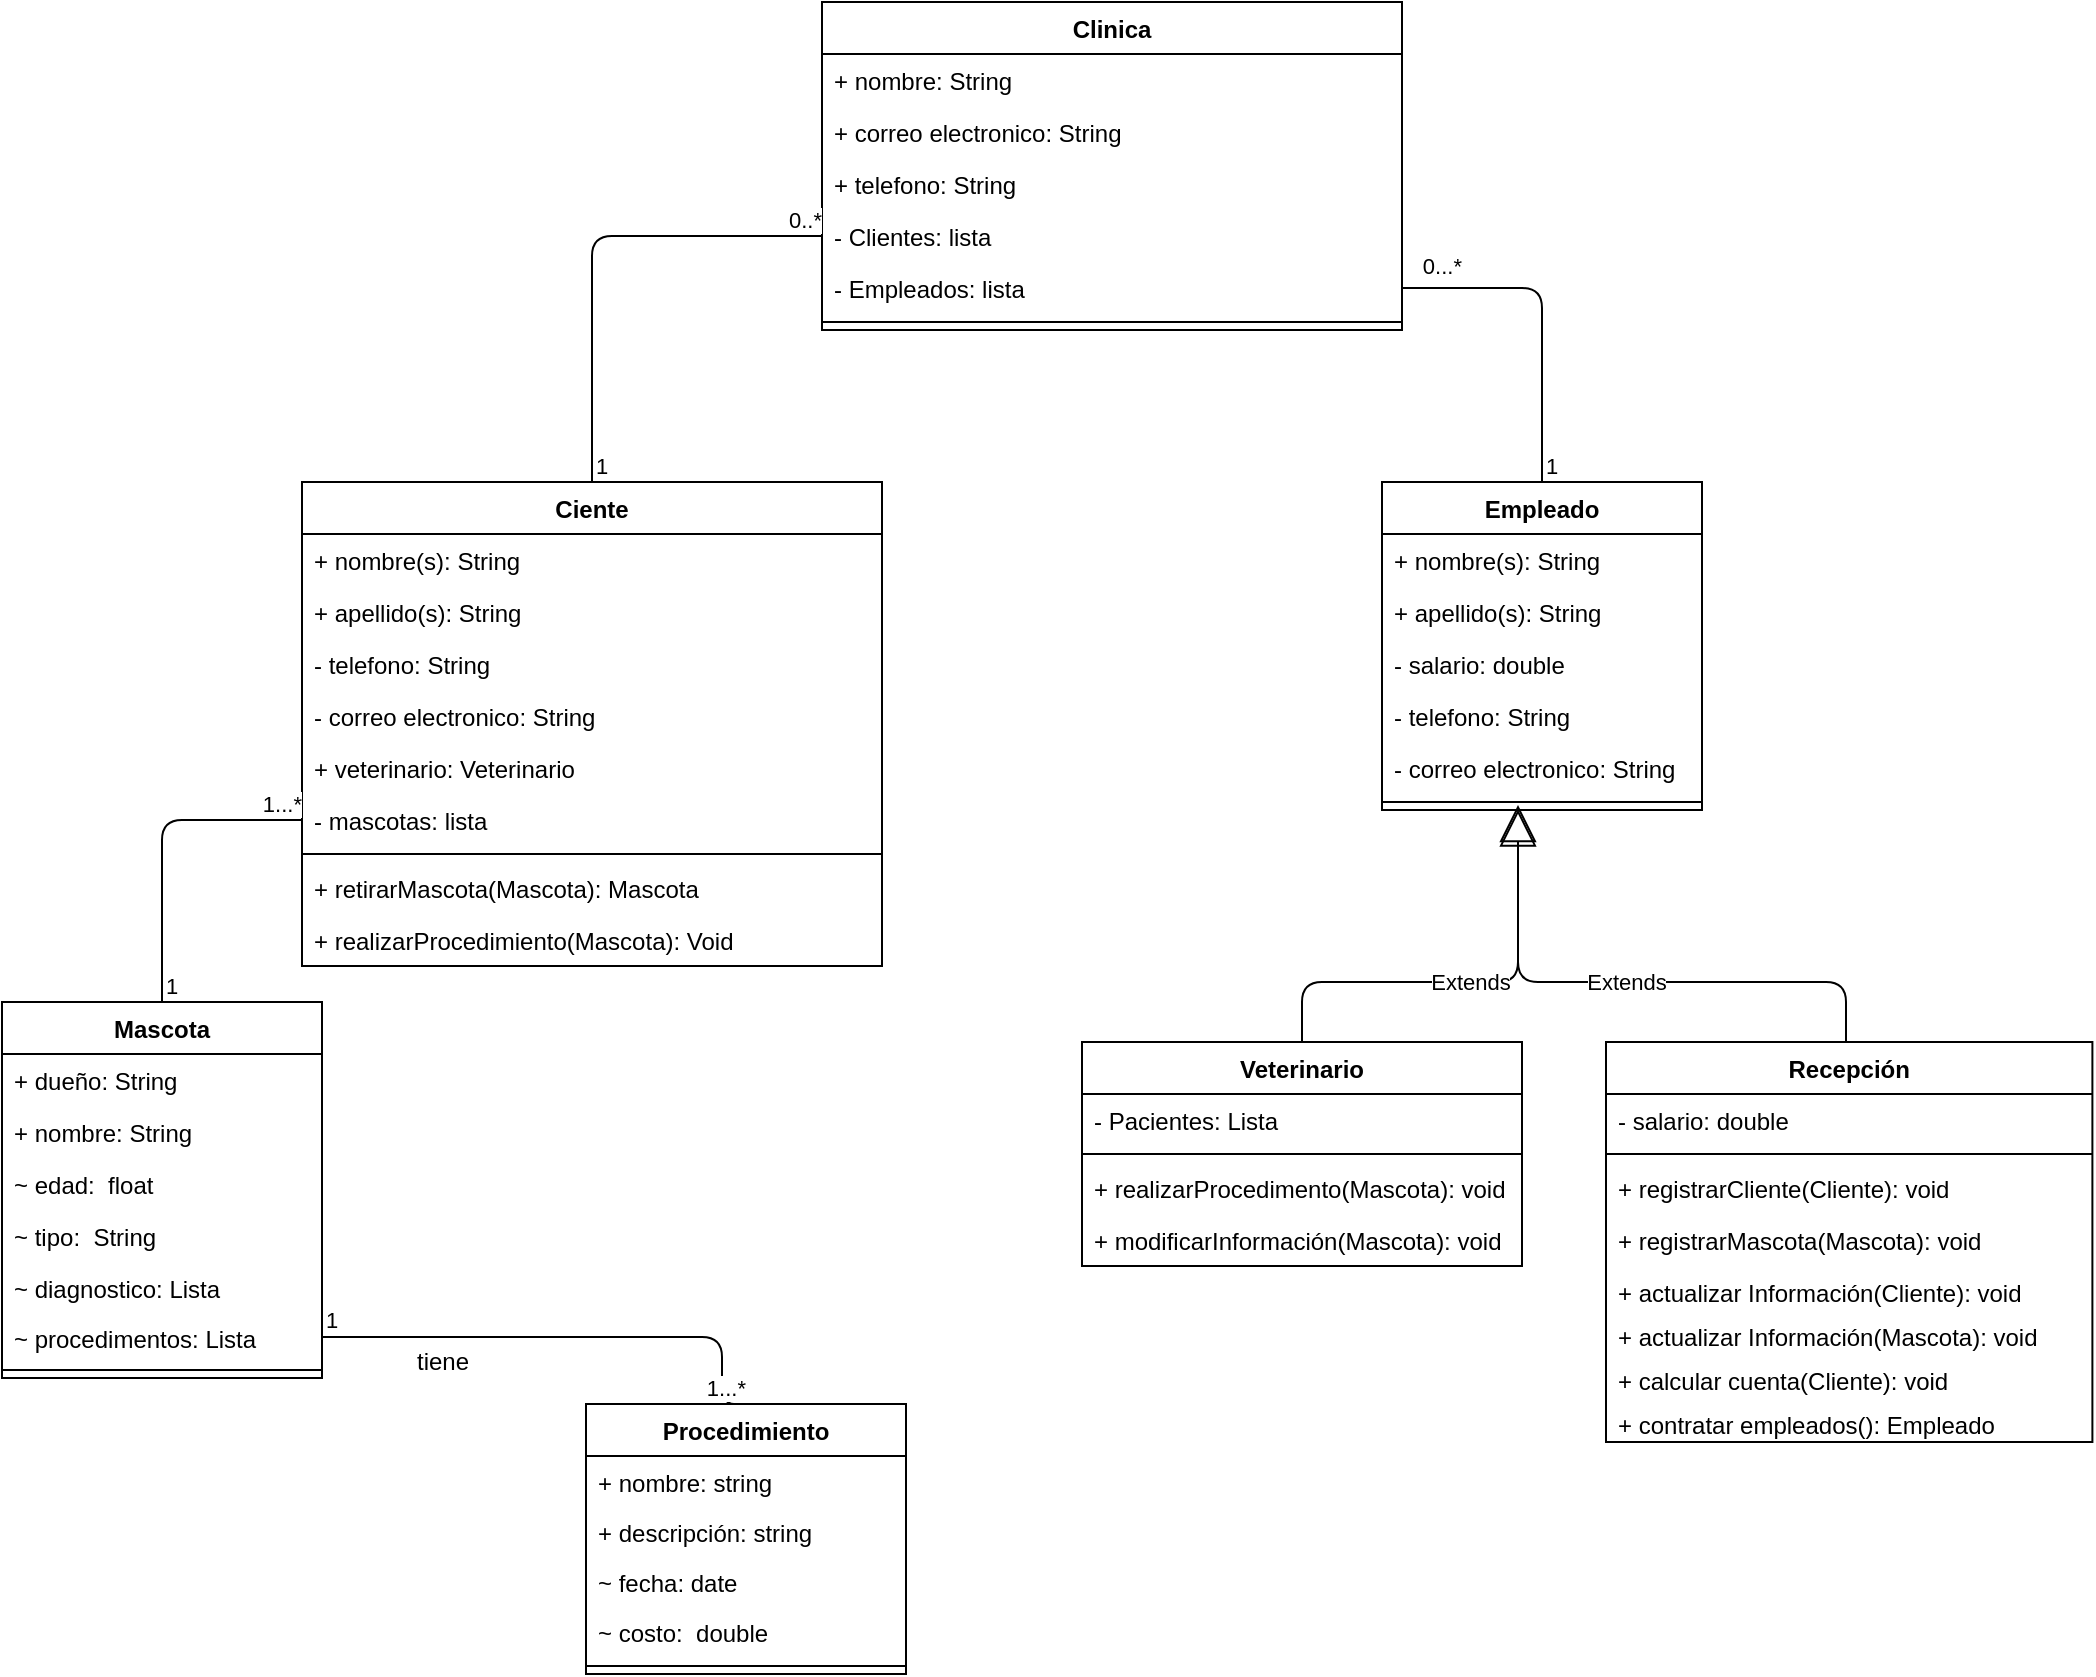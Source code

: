 <mxfile version="13.9.9" type="device" pages="3"><diagram id="ypHt2J8j-TL8nU6HO7sl" name="diagramaDeClases"><mxGraphModel dx="1264" dy="592" grid="1" gridSize="10" guides="1" tooltips="1" connect="1" arrows="1" fold="1" page="1" pageScale="1" pageWidth="1100" pageHeight="850" math="0" shadow="0"><root><mxCell id="4IX1m8G4_7BGaNTdH51i-0"/><mxCell id="4IX1m8G4_7BGaNTdH51i-1" parent="4IX1m8G4_7BGaNTdH51i-0"/><mxCell id="Uy742dd4ZzWAYF5gyza4-0" value="Empleado" style="swimlane;fontStyle=1;align=center;verticalAlign=top;childLayout=stackLayout;horizontal=1;startSize=26;horizontalStack=0;resizeParent=1;resizeParentMax=0;resizeLast=0;collapsible=1;marginBottom=0;" parent="4IX1m8G4_7BGaNTdH51i-1" vertex="1"><mxGeometry x="698" y="269" width="160" height="164" as="geometry"/></mxCell><mxCell id="Uy742dd4ZzWAYF5gyza4-32" value="+ nombre(s): String" style="text;strokeColor=none;fillColor=none;align=left;verticalAlign=top;spacingLeft=4;spacingRight=4;overflow=hidden;rotatable=0;points=[[0,0.5],[1,0.5]];portConstraint=eastwest;" parent="Uy742dd4ZzWAYF5gyza4-0" vertex="1"><mxGeometry y="26" width="160" height="26" as="geometry"/></mxCell><mxCell id="Uy742dd4ZzWAYF5gyza4-33" value="+ apellido(s): String" style="text;strokeColor=none;fillColor=none;align=left;verticalAlign=top;spacingLeft=4;spacingRight=4;overflow=hidden;rotatable=0;points=[[0,0.5],[1,0.5]];portConstraint=eastwest;" parent="Uy742dd4ZzWAYF5gyza4-0" vertex="1"><mxGeometry y="52" width="160" height="26" as="geometry"/></mxCell><mxCell id="Tx9DtghcpSRg83Fyy9fu-1" value="- salario: double" style="text;strokeColor=none;fillColor=none;align=left;verticalAlign=top;spacingLeft=4;spacingRight=4;overflow=hidden;rotatable=0;points=[[0,0.5],[1,0.5]];portConstraint=eastwest;" parent="Uy742dd4ZzWAYF5gyza4-0" vertex="1"><mxGeometry y="78" width="160" height="26" as="geometry"/></mxCell><mxCell id="Uy742dd4ZzWAYF5gyza4-34" value="- telefono: String" style="text;strokeColor=none;fillColor=none;align=left;verticalAlign=top;spacingLeft=4;spacingRight=4;overflow=hidden;rotatable=0;points=[[0,0.5],[1,0.5]];portConstraint=eastwest;" parent="Uy742dd4ZzWAYF5gyza4-0" vertex="1"><mxGeometry y="104" width="160" height="26" as="geometry"/></mxCell><mxCell id="Uy742dd4ZzWAYF5gyza4-35" value="- correo electronico: String" style="text;strokeColor=none;fillColor=none;align=left;verticalAlign=top;spacingLeft=4;spacingRight=4;overflow=hidden;rotatable=0;points=[[0,0.5],[1,0.5]];portConstraint=eastwest;" parent="Uy742dd4ZzWAYF5gyza4-0" vertex="1"><mxGeometry y="130" width="160" height="26" as="geometry"/></mxCell><mxCell id="Uy742dd4ZzWAYF5gyza4-2" value="" style="line;strokeWidth=1;fillColor=none;align=left;verticalAlign=middle;spacingTop=-1;spacingLeft=3;spacingRight=3;rotatable=0;labelPosition=right;points=[];portConstraint=eastwest;" parent="Uy742dd4ZzWAYF5gyza4-0" vertex="1"><mxGeometry y="156" width="160" height="8" as="geometry"/></mxCell><mxCell id="Uy742dd4ZzWAYF5gyza4-15" value="tiene" style="text;html=1;align=center;verticalAlign=middle;resizable=0;points=[];autosize=1;" parent="4IX1m8G4_7BGaNTdH51i-1" vertex="1"><mxGeometry x="208" y="699" width="40" height="20" as="geometry"/></mxCell><mxCell id="Uy742dd4ZzWAYF5gyza4-8" value="Ciente" style="swimlane;fontStyle=1;align=center;verticalAlign=top;childLayout=stackLayout;horizontal=1;startSize=26;horizontalStack=0;resizeParent=1;resizeParentMax=0;resizeLast=0;collapsible=1;marginBottom=0;" parent="4IX1m8G4_7BGaNTdH51i-1" vertex="1"><mxGeometry x="158" y="269" width="290" height="242" as="geometry"/></mxCell><mxCell id="Uy742dd4ZzWAYF5gyza4-9" value="+ nombre(s): String" style="text;strokeColor=none;fillColor=none;align=left;verticalAlign=top;spacingLeft=4;spacingRight=4;overflow=hidden;rotatable=0;points=[[0,0.5],[1,0.5]];portConstraint=eastwest;" parent="Uy742dd4ZzWAYF5gyza4-8" vertex="1"><mxGeometry y="26" width="290" height="26" as="geometry"/></mxCell><mxCell id="Uy742dd4ZzWAYF5gyza4-27" value="+ apellido(s): String" style="text;strokeColor=none;fillColor=none;align=left;verticalAlign=top;spacingLeft=4;spacingRight=4;overflow=hidden;rotatable=0;points=[[0,0.5],[1,0.5]];portConstraint=eastwest;" parent="Uy742dd4ZzWAYF5gyza4-8" vertex="1"><mxGeometry y="52" width="290" height="26" as="geometry"/></mxCell><mxCell id="Uy742dd4ZzWAYF5gyza4-30" value="- telefono: String" style="text;strokeColor=none;fillColor=none;align=left;verticalAlign=top;spacingLeft=4;spacingRight=4;overflow=hidden;rotatable=0;points=[[0,0.5],[1,0.5]];portConstraint=eastwest;" parent="Uy742dd4ZzWAYF5gyza4-8" vertex="1"><mxGeometry y="78" width="290" height="26" as="geometry"/></mxCell><mxCell id="Uy742dd4ZzWAYF5gyza4-31" value="- correo electronico: String" style="text;strokeColor=none;fillColor=none;align=left;verticalAlign=top;spacingLeft=4;spacingRight=4;overflow=hidden;rotatable=0;points=[[0,0.5],[1,0.5]];portConstraint=eastwest;" parent="Uy742dd4ZzWAYF5gyza4-8" vertex="1"><mxGeometry y="104" width="290" height="26" as="geometry"/></mxCell><mxCell id="Uy742dd4ZzWAYF5gyza4-17" value="+ veterinario: Veterinario" style="text;strokeColor=none;fillColor=none;align=left;verticalAlign=top;spacingLeft=4;spacingRight=4;overflow=hidden;rotatable=0;points=[[0,0.5],[1,0.5]];portConstraint=eastwest;" parent="Uy742dd4ZzWAYF5gyza4-8" vertex="1"><mxGeometry y="130" width="290" height="26" as="geometry"/></mxCell><mxCell id="Uy742dd4ZzWAYF5gyza4-13" value="- mascotas: lista" style="text;strokeColor=none;fillColor=none;align=left;verticalAlign=top;spacingLeft=4;spacingRight=4;overflow=hidden;rotatable=0;points=[[0,0.5],[1,0.5]];portConstraint=eastwest;" parent="Uy742dd4ZzWAYF5gyza4-8" vertex="1"><mxGeometry y="156" width="290" height="26" as="geometry"/></mxCell><mxCell id="Uy742dd4ZzWAYF5gyza4-10" value="" style="line;strokeWidth=1;fillColor=none;align=left;verticalAlign=middle;spacingTop=-1;spacingLeft=3;spacingRight=3;rotatable=0;labelPosition=right;points=[];portConstraint=eastwest;" parent="Uy742dd4ZzWAYF5gyza4-8" vertex="1"><mxGeometry y="182" width="290" height="8" as="geometry"/></mxCell><mxCell id="Uy742dd4ZzWAYF5gyza4-11" value="+ retirarMascota(Mascota): Mascota" style="text;strokeColor=none;fillColor=none;align=left;verticalAlign=top;spacingLeft=4;spacingRight=4;overflow=hidden;rotatable=0;points=[[0,0.5],[1,0.5]];portConstraint=eastwest;" parent="Uy742dd4ZzWAYF5gyza4-8" vertex="1"><mxGeometry y="190" width="290" height="26" as="geometry"/></mxCell><mxCell id="Uy742dd4ZzWAYF5gyza4-28" value="+ realizarProcedimiento(Mascota): Void" style="text;strokeColor=none;fillColor=none;align=left;verticalAlign=top;spacingLeft=4;spacingRight=4;overflow=hidden;rotatable=0;points=[[0,0.5],[1,0.5]];portConstraint=eastwest;" parent="Uy742dd4ZzWAYF5gyza4-8" vertex="1"><mxGeometry y="216" width="290" height="26" as="geometry"/></mxCell><mxCell id="Uy742dd4ZzWAYF5gyza4-4" value="Mascota" style="swimlane;fontStyle=1;align=center;verticalAlign=top;childLayout=stackLayout;horizontal=1;startSize=26;horizontalStack=0;resizeParent=1;resizeParentMax=0;resizeLast=0;collapsible=1;marginBottom=0;" parent="4IX1m8G4_7BGaNTdH51i-1" vertex="1"><mxGeometry x="8" y="529" width="160" height="188" as="geometry"/></mxCell><mxCell id="Uy742dd4ZzWAYF5gyza4-19" value="+ dueño: String" style="text;strokeColor=none;fillColor=none;align=left;verticalAlign=top;spacingLeft=4;spacingRight=4;overflow=hidden;rotatable=0;points=[[0,0.5],[1,0.5]];portConstraint=eastwest;" parent="Uy742dd4ZzWAYF5gyza4-4" vertex="1"><mxGeometry y="26" width="160" height="26" as="geometry"/></mxCell><mxCell id="Uy742dd4ZzWAYF5gyza4-5" value="+ nombre: String" style="text;strokeColor=none;fillColor=none;align=left;verticalAlign=top;spacingLeft=4;spacingRight=4;overflow=hidden;rotatable=0;points=[[0,0.5],[1,0.5]];portConstraint=eastwest;" parent="Uy742dd4ZzWAYF5gyza4-4" vertex="1"><mxGeometry y="52" width="160" height="26" as="geometry"/></mxCell><mxCell id="Uy742dd4ZzWAYF5gyza4-20" value="~ edad:  float" style="text;strokeColor=none;fillColor=none;align=left;verticalAlign=top;spacingLeft=4;spacingRight=4;overflow=hidden;rotatable=0;points=[[0,0.5],[1,0.5]];portConstraint=eastwest;" parent="Uy742dd4ZzWAYF5gyza4-4" vertex="1"><mxGeometry y="78" width="160" height="26" as="geometry"/></mxCell><mxCell id="Uy742dd4ZzWAYF5gyza4-25" value="~ tipo:  String" style="text;strokeColor=none;fillColor=none;align=left;verticalAlign=top;spacingLeft=4;spacingRight=4;overflow=hidden;rotatable=0;points=[[0,0.5],[1,0.5]];portConstraint=eastwest;" parent="Uy742dd4ZzWAYF5gyza4-4" vertex="1"><mxGeometry y="104" width="160" height="26" as="geometry"/></mxCell><mxCell id="Uy742dd4ZzWAYF5gyza4-21" value="~ diagnostico: Lista" style="text;strokeColor=none;fillColor=none;align=left;verticalAlign=top;spacingLeft=4;spacingRight=4;overflow=hidden;rotatable=0;points=[[0,0.5],[1,0.5]];portConstraint=eastwest;" parent="Uy742dd4ZzWAYF5gyza4-4" vertex="1"><mxGeometry y="130" width="160" height="25" as="geometry"/></mxCell><mxCell id="Uy742dd4ZzWAYF5gyza4-26" value="~ procedimentos: Lista" style="text;strokeColor=none;fillColor=none;align=left;verticalAlign=top;spacingLeft=4;spacingRight=4;overflow=hidden;rotatable=0;points=[[0,0.5],[1,0.5]];portConstraint=eastwest;" parent="Uy742dd4ZzWAYF5gyza4-4" vertex="1"><mxGeometry y="155" width="160" height="25" as="geometry"/></mxCell><mxCell id="Uy742dd4ZzWAYF5gyza4-6" value="" style="line;strokeWidth=1;fillColor=none;align=left;verticalAlign=middle;spacingTop=-1;spacingLeft=3;spacingRight=3;rotatable=0;labelPosition=right;points=[];portConstraint=eastwest;" parent="Uy742dd4ZzWAYF5gyza4-4" vertex="1"><mxGeometry y="180" width="160" height="8" as="geometry"/></mxCell><mxCell id="Tx9DtghcpSRg83Fyy9fu-2" value="Veterinario" style="swimlane;fontStyle=1;align=center;verticalAlign=top;childLayout=stackLayout;horizontal=1;startSize=26;horizontalStack=0;resizeParent=1;resizeParentMax=0;resizeLast=0;collapsible=1;marginBottom=0;" parent="4IX1m8G4_7BGaNTdH51i-1" vertex="1"><mxGeometry x="548" y="549" width="220" height="112" as="geometry"/></mxCell><mxCell id="Tx9DtghcpSRg83Fyy9fu-8" value="- Pacientes: Lista" style="text;strokeColor=none;fillColor=none;align=left;verticalAlign=top;spacingLeft=4;spacingRight=4;overflow=hidden;rotatable=0;points=[[0,0.5],[1,0.5]];portConstraint=eastwest;" parent="Tx9DtghcpSRg83Fyy9fu-2" vertex="1"><mxGeometry y="26" width="220" height="26" as="geometry"/></mxCell><mxCell id="Tx9DtghcpSRg83Fyy9fu-9" value="" style="line;strokeWidth=1;fillColor=none;align=left;verticalAlign=middle;spacingTop=-1;spacingLeft=3;spacingRight=3;rotatable=0;labelPosition=right;points=[];portConstraint=eastwest;" parent="Tx9DtghcpSRg83Fyy9fu-2" vertex="1"><mxGeometry y="52" width="220" height="8" as="geometry"/></mxCell><mxCell id="Tx9DtghcpSRg83Fyy9fu-10" value="+ realizarProcedimento(Mascota): void" style="text;strokeColor=none;fillColor=none;align=left;verticalAlign=top;spacingLeft=4;spacingRight=4;overflow=hidden;rotatable=0;points=[[0,0.5],[1,0.5]];portConstraint=eastwest;" parent="Tx9DtghcpSRg83Fyy9fu-2" vertex="1"><mxGeometry y="60" width="220" height="26" as="geometry"/></mxCell><mxCell id="Tx9DtghcpSRg83Fyy9fu-36" value="+ modificarInformación(Mascota): void" style="text;strokeColor=none;fillColor=none;align=left;verticalAlign=top;spacingLeft=4;spacingRight=4;overflow=hidden;rotatable=0;points=[[0,0.5],[1,0.5]];portConstraint=eastwest;" parent="Tx9DtghcpSRg83Fyy9fu-2" vertex="1"><mxGeometry y="86" width="220" height="26" as="geometry"/></mxCell><mxCell id="Tx9DtghcpSRg83Fyy9fu-11" value="Recepción" style="swimlane;fontStyle=1;align=center;verticalAlign=top;childLayout=stackLayout;horizontal=1;startSize=26;horizontalStack=0;resizeParent=1;resizeParentMax=0;resizeLast=0;collapsible=1;marginBottom=0;" parent="4IX1m8G4_7BGaNTdH51i-1" vertex="1"><mxGeometry x="810" y="549" width="243.2" height="200" as="geometry"/></mxCell><mxCell id="Tx9DtghcpSRg83Fyy9fu-15" value="- salario: double" style="text;strokeColor=none;fillColor=none;align=left;verticalAlign=top;spacingLeft=4;spacingRight=4;overflow=hidden;rotatable=0;points=[[0,0.5],[1,0.5]];portConstraint=eastwest;" parent="Tx9DtghcpSRg83Fyy9fu-11" vertex="1"><mxGeometry y="26" width="243.2" height="26" as="geometry"/></mxCell><mxCell id="Tx9DtghcpSRg83Fyy9fu-18" value="" style="line;strokeWidth=1;fillColor=none;align=left;verticalAlign=middle;spacingTop=-1;spacingLeft=3;spacingRight=3;rotatable=0;labelPosition=right;points=[];portConstraint=eastwest;" parent="Tx9DtghcpSRg83Fyy9fu-11" vertex="1"><mxGeometry y="52" width="243.2" height="8" as="geometry"/></mxCell><mxCell id="Tx9DtghcpSRg83Fyy9fu-19" value="+ registrarCliente(Cliente): void" style="text;strokeColor=none;fillColor=none;align=left;verticalAlign=top;spacingLeft=4;spacingRight=4;overflow=hidden;rotatable=0;points=[[0,0.5],[1,0.5]];portConstraint=eastwest;" parent="Tx9DtghcpSRg83Fyy9fu-11" vertex="1"><mxGeometry y="60" width="243.2" height="26" as="geometry"/></mxCell><mxCell id="vo587ML8ZDbnSa_PGzbu-0" value="+ registrarMascota(Mascota): void" style="text;strokeColor=none;fillColor=none;align=left;verticalAlign=top;spacingLeft=4;spacingRight=4;overflow=hidden;rotatable=0;points=[[0,0.5],[1,0.5]];portConstraint=eastwest;" parent="Tx9DtghcpSRg83Fyy9fu-11" vertex="1"><mxGeometry y="86" width="243.2" height="26" as="geometry"/></mxCell><mxCell id="vo587ML8ZDbnSa_PGzbu-1" value="+ actualizar Información(Cliente): void" style="text;strokeColor=none;fillColor=none;align=left;verticalAlign=top;spacingLeft=4;spacingRight=4;overflow=hidden;rotatable=0;points=[[0,0.5],[1,0.5]];portConstraint=eastwest;" parent="Tx9DtghcpSRg83Fyy9fu-11" vertex="1"><mxGeometry y="112" width="243.2" height="22" as="geometry"/></mxCell><mxCell id="Tx9DtghcpSRg83Fyy9fu-37" value="+ actualizar Información(Mascota): void" style="text;strokeColor=none;fillColor=none;align=left;verticalAlign=top;spacingLeft=4;spacingRight=4;overflow=hidden;rotatable=0;points=[[0,0.5],[1,0.5]];portConstraint=eastwest;" parent="Tx9DtghcpSRg83Fyy9fu-11" vertex="1"><mxGeometry y="134" width="243.2" height="22" as="geometry"/></mxCell><mxCell id="vo587ML8ZDbnSa_PGzbu-2" value="+ calcular cuenta(Cliente): void" style="text;strokeColor=none;fillColor=none;align=left;verticalAlign=top;spacingLeft=4;spacingRight=4;overflow=hidden;rotatable=0;points=[[0,0.5],[1,0.5]];portConstraint=eastwest;" parent="Tx9DtghcpSRg83Fyy9fu-11" vertex="1"><mxGeometry y="156" width="243.2" height="22" as="geometry"/></mxCell><mxCell id="vo587ML8ZDbnSa_PGzbu-42" value="+ contratar empleados(): Empleado" style="text;strokeColor=none;fillColor=none;align=left;verticalAlign=top;spacingLeft=4;spacingRight=4;overflow=hidden;rotatable=0;points=[[0,0.5],[1,0.5]];portConstraint=eastwest;" parent="Tx9DtghcpSRg83Fyy9fu-11" vertex="1"><mxGeometry y="178" width="243.2" height="22" as="geometry"/></mxCell><mxCell id="vo587ML8ZDbnSa_PGzbu-3" value="Procedimiento" style="swimlane;fontStyle=1;align=center;verticalAlign=top;childLayout=stackLayout;horizontal=1;startSize=26;horizontalStack=0;resizeParent=1;resizeParentMax=0;resizeLast=0;collapsible=1;marginBottom=0;" parent="4IX1m8G4_7BGaNTdH51i-1" vertex="1"><mxGeometry x="300" y="730" width="160" height="135" as="geometry"/></mxCell><mxCell id="vo587ML8ZDbnSa_PGzbu-9" value="+ nombre: string" style="text;strokeColor=none;fillColor=none;align=left;verticalAlign=top;spacingLeft=4;spacingRight=4;overflow=hidden;rotatable=0;points=[[0,0.5],[1,0.5]];portConstraint=eastwest;" parent="vo587ML8ZDbnSa_PGzbu-3" vertex="1"><mxGeometry y="26" width="160" height="25" as="geometry"/></mxCell><mxCell id="iteGRw6KLZ3Ub-qCvDes-0" value="+ descripción: string" style="text;strokeColor=none;fillColor=none;align=left;verticalAlign=top;spacingLeft=4;spacingRight=4;overflow=hidden;rotatable=0;points=[[0,0.5],[1,0.5]];portConstraint=eastwest;" parent="vo587ML8ZDbnSa_PGzbu-3" vertex="1"><mxGeometry y="51" width="160" height="25" as="geometry"/></mxCell><mxCell id="w9DaSJ-16X71lXC0xott-0" value="~ fecha: date" style="text;strokeColor=none;fillColor=none;align=left;verticalAlign=top;spacingLeft=4;spacingRight=4;overflow=hidden;rotatable=0;points=[[0,0.5],[1,0.5]];portConstraint=eastwest;" vertex="1" parent="vo587ML8ZDbnSa_PGzbu-3"><mxGeometry y="76" width="160" height="25" as="geometry"/></mxCell><mxCell id="vo587ML8ZDbnSa_PGzbu-6" value="~ costo:  double" style="text;strokeColor=none;fillColor=none;align=left;verticalAlign=top;spacingLeft=4;spacingRight=4;overflow=hidden;rotatable=0;points=[[0,0.5],[1,0.5]];portConstraint=eastwest;" parent="vo587ML8ZDbnSa_PGzbu-3" vertex="1"><mxGeometry y="101" width="160" height="26" as="geometry"/></mxCell><mxCell id="vo587ML8ZDbnSa_PGzbu-10" value="" style="line;strokeWidth=1;fillColor=none;align=left;verticalAlign=middle;spacingTop=-1;spacingLeft=3;spacingRight=3;rotatable=0;labelPosition=right;points=[];portConstraint=eastwest;" parent="vo587ML8ZDbnSa_PGzbu-3" vertex="1"><mxGeometry y="127" width="160" height="8" as="geometry"/></mxCell><mxCell id="vo587ML8ZDbnSa_PGzbu-17" value="Extends" style="endArrow=block;endSize=16;endFill=0;html=1;exitX=0.5;exitY=0;exitDx=0;exitDy=0;edgeStyle=orthogonalEdgeStyle;entryX=0.425;entryY=0.686;entryDx=0;entryDy=0;entryPerimeter=0;" parent="4IX1m8G4_7BGaNTdH51i-1" source="Tx9DtghcpSRg83Fyy9fu-2" target="Uy742dd4ZzWAYF5gyza4-2" edge="1"><mxGeometry width="160" relative="1" as="geometry"><mxPoint x="995.651" y="559.356" as="sourcePoint"/><mxPoint x="760" y="450" as="targetPoint"/><Array as="points"><mxPoint x="658" y="519"/><mxPoint x="766" y="519"/></Array></mxGeometry></mxCell><mxCell id="vo587ML8ZDbnSa_PGzbu-18" value="Extends" style="endArrow=block;endSize=16;endFill=0;html=1;edgeStyle=orthogonalEdgeStyle;entryX=0.425;entryY=0.964;entryDx=0;entryDy=0;entryPerimeter=0;" parent="4IX1m8G4_7BGaNTdH51i-1" source="Tx9DtghcpSRg83Fyy9fu-11" target="Uy742dd4ZzWAYF5gyza4-2" edge="1"><mxGeometry width="160" relative="1" as="geometry"><mxPoint x="668" y="559" as="sourcePoint"/><mxPoint x="818" y="459" as="targetPoint"/><Array as="points"><mxPoint x="930" y="519"/><mxPoint x="766" y="519"/></Array></mxGeometry></mxCell><mxCell id="vo587ML8ZDbnSa_PGzbu-20" value="" style="endArrow=none;html=1;edgeStyle=orthogonalEdgeStyle;exitX=0.5;exitY=0;exitDx=0;exitDy=0;entryX=0;entryY=0.5;entryDx=0;entryDy=0;" parent="4IX1m8G4_7BGaNTdH51i-1" source="Uy742dd4ZzWAYF5gyza4-4" target="Uy742dd4ZzWAYF5gyza4-13" edge="1"><mxGeometry relative="1" as="geometry"><mxPoint x="598" y="489" as="sourcePoint"/><mxPoint x="758" y="489" as="targetPoint"/></mxGeometry></mxCell><mxCell id="vo587ML8ZDbnSa_PGzbu-21" value="1" style="edgeLabel;resizable=0;html=1;align=left;verticalAlign=bottom;" parent="vo587ML8ZDbnSa_PGzbu-20" connectable="0" vertex="1"><mxGeometry x="-1" relative="1" as="geometry"/></mxCell><mxCell id="vo587ML8ZDbnSa_PGzbu-22" value="1...*" style="edgeLabel;resizable=0;html=1;align=right;verticalAlign=bottom;" parent="vo587ML8ZDbnSa_PGzbu-20" connectable="0" vertex="1"><mxGeometry x="1" relative="1" as="geometry"/></mxCell><mxCell id="vo587ML8ZDbnSa_PGzbu-23" value="" style="endArrow=none;html=1;edgeStyle=orthogonalEdgeStyle;entryX=0.5;entryY=0;entryDx=0;entryDy=0;" parent="4IX1m8G4_7BGaNTdH51i-1" source="Uy742dd4ZzWAYF5gyza4-26" target="vo587ML8ZDbnSa_PGzbu-3" edge="1"><mxGeometry relative="1" as="geometry"><mxPoint x="258" y="744" as="sourcePoint"/><mxPoint x="318" y="619" as="targetPoint"/><Array as="points"><mxPoint x="368" y="697"/></Array></mxGeometry></mxCell><mxCell id="vo587ML8ZDbnSa_PGzbu-24" value="1" style="edgeLabel;resizable=0;html=1;align=left;verticalAlign=bottom;" parent="vo587ML8ZDbnSa_PGzbu-23" connectable="0" vertex="1"><mxGeometry x="-1" relative="1" as="geometry"/></mxCell><mxCell id="vo587ML8ZDbnSa_PGzbu-25" value="1...*" style="edgeLabel;resizable=0;html=1;align=right;verticalAlign=bottom;" parent="vo587ML8ZDbnSa_PGzbu-23" connectable="0" vertex="1"><mxGeometry x="1" relative="1" as="geometry"/></mxCell><mxCell id="vo587ML8ZDbnSa_PGzbu-31" value="Clinica" style="swimlane;fontStyle=1;align=center;verticalAlign=top;childLayout=stackLayout;horizontal=1;startSize=26;horizontalStack=0;resizeParent=1;resizeParentMax=0;resizeLast=0;collapsible=1;marginBottom=0;" parent="4IX1m8G4_7BGaNTdH51i-1" vertex="1"><mxGeometry x="418" y="29" width="290" height="164" as="geometry"/></mxCell><mxCell id="vo587ML8ZDbnSa_PGzbu-32" value="+ nombre: String" style="text;strokeColor=none;fillColor=none;align=left;verticalAlign=top;spacingLeft=4;spacingRight=4;overflow=hidden;rotatable=0;points=[[0,0.5],[1,0.5]];portConstraint=eastwest;" parent="vo587ML8ZDbnSa_PGzbu-31" vertex="1"><mxGeometry y="26" width="290" height="26" as="geometry"/></mxCell><mxCell id="vo587ML8ZDbnSa_PGzbu-35" value="+ correo electronico: String" style="text;strokeColor=none;fillColor=none;align=left;verticalAlign=top;spacingLeft=4;spacingRight=4;overflow=hidden;rotatable=0;points=[[0,0.5],[1,0.5]];portConstraint=eastwest;" parent="vo587ML8ZDbnSa_PGzbu-31" vertex="1"><mxGeometry y="52" width="290" height="26" as="geometry"/></mxCell><mxCell id="vo587ML8ZDbnSa_PGzbu-34" value="+ telefono: String" style="text;strokeColor=none;fillColor=none;align=left;verticalAlign=top;spacingLeft=4;spacingRight=4;overflow=hidden;rotatable=0;points=[[0,0.5],[1,0.5]];portConstraint=eastwest;" parent="vo587ML8ZDbnSa_PGzbu-31" vertex="1"><mxGeometry y="78" width="290" height="26" as="geometry"/></mxCell><mxCell id="vo587ML8ZDbnSa_PGzbu-37" value="- Clientes: lista" style="text;strokeColor=none;fillColor=none;align=left;verticalAlign=top;spacingLeft=4;spacingRight=4;overflow=hidden;rotatable=0;points=[[0,0.5],[1,0.5]];portConstraint=eastwest;" parent="vo587ML8ZDbnSa_PGzbu-31" vertex="1"><mxGeometry y="104" width="290" height="26" as="geometry"/></mxCell><mxCell id="vo587ML8ZDbnSa_PGzbu-41" value="- Empleados: lista" style="text;strokeColor=none;fillColor=none;align=left;verticalAlign=top;spacingLeft=4;spacingRight=4;overflow=hidden;rotatable=0;points=[[0,0.5],[1,0.5]];portConstraint=eastwest;" parent="vo587ML8ZDbnSa_PGzbu-31" vertex="1"><mxGeometry y="130" width="290" height="26" as="geometry"/></mxCell><mxCell id="vo587ML8ZDbnSa_PGzbu-38" value="" style="line;strokeWidth=1;fillColor=none;align=left;verticalAlign=middle;spacingTop=-1;spacingLeft=3;spacingRight=3;rotatable=0;labelPosition=right;points=[];portConstraint=eastwest;" parent="vo587ML8ZDbnSa_PGzbu-31" vertex="1"><mxGeometry y="156" width="290" height="8" as="geometry"/></mxCell><mxCell id="vo587ML8ZDbnSa_PGzbu-45" value="" style="endArrow=none;html=1;edgeStyle=orthogonalEdgeStyle;entryX=0;entryY=0.5;entryDx=0;entryDy=0;" parent="4IX1m8G4_7BGaNTdH51i-1" source="Uy742dd4ZzWAYF5gyza4-8" target="vo587ML8ZDbnSa_PGzbu-37" edge="1"><mxGeometry relative="1" as="geometry"><mxPoint x="458" y="279" as="sourcePoint"/><mxPoint x="738" y="299" as="targetPoint"/></mxGeometry></mxCell><mxCell id="vo587ML8ZDbnSa_PGzbu-46" value="1" style="edgeLabel;resizable=0;html=1;align=left;verticalAlign=bottom;" parent="vo587ML8ZDbnSa_PGzbu-45" connectable="0" vertex="1"><mxGeometry x="-1" relative="1" as="geometry"/></mxCell><mxCell id="vo587ML8ZDbnSa_PGzbu-47" value="0..*" style="edgeLabel;resizable=0;html=1;align=right;verticalAlign=bottom;" parent="vo587ML8ZDbnSa_PGzbu-45" connectable="0" vertex="1"><mxGeometry x="1" relative="1" as="geometry"/></mxCell><mxCell id="vo587ML8ZDbnSa_PGzbu-48" value="" style="endArrow=none;html=1;edgeStyle=orthogonalEdgeStyle;entryX=1;entryY=0.5;entryDx=0;entryDy=0;exitX=0.5;exitY=0;exitDx=0;exitDy=0;" parent="4IX1m8G4_7BGaNTdH51i-1" source="Uy742dd4ZzWAYF5gyza4-0" target="vo587ML8ZDbnSa_PGzbu-41" edge="1"><mxGeometry relative="1" as="geometry"><mxPoint x="818" y="259" as="sourcePoint"/><mxPoint x="438" y="126" as="targetPoint"/></mxGeometry></mxCell><mxCell id="vo587ML8ZDbnSa_PGzbu-49" value="1" style="edgeLabel;resizable=0;html=1;align=left;verticalAlign=bottom;" parent="vo587ML8ZDbnSa_PGzbu-48" connectable="0" vertex="1"><mxGeometry x="-1" relative="1" as="geometry"/></mxCell><mxCell id="vo587ML8ZDbnSa_PGzbu-50" value="0...*" style="edgeLabel;resizable=0;html=1;align=right;verticalAlign=bottom;" parent="vo587ML8ZDbnSa_PGzbu-48" connectable="0" vertex="1"><mxGeometry x="1" relative="1" as="geometry"><mxPoint x="30" y="-3" as="offset"/></mxGeometry></mxCell></root></mxGraphModel></diagram><diagram id="-EWmGb4pXc_wh9N1_hSZ" name="modeloEntidadRelacion"><mxGraphModel dx="1264" dy="592" grid="1" gridSize="10" guides="1" tooltips="1" connect="1" arrows="1" fold="1" page="1" pageScale="1" pageWidth="1100" pageHeight="850" math="0" shadow="0"><root><mxCell id="_ce8xEOMN-cRTUxIi2FC-0"/><mxCell id="_ce8xEOMN-cRTUxIi2FC-1" parent="_ce8xEOMN-cRTUxIi2FC-0"/><mxCell id="_ce8xEOMN-cRTUxIi2FC-2" value="Cliente" style="shape=table;startSize=30;container=1;collapsible=1;childLayout=tableLayout;fixedRows=1;rowLines=0;fontStyle=1;align=center;resizeLast=1;" parent="_ce8xEOMN-cRTUxIi2FC-1" vertex="1"><mxGeometry x="340" y="50" width="180" height="250" as="geometry"/></mxCell><mxCell id="_ce8xEOMN-cRTUxIi2FC-6" value="" style="shape=partialRectangle;collapsible=0;dropTarget=0;pointerEvents=0;fillColor=none;top=0;left=0;bottom=1;right=0;points=[[0,0.5],[1,0.5]];portConstraint=eastwest;" parent="_ce8xEOMN-cRTUxIi2FC-2" vertex="1"><mxGeometry y="30" width="180" height="30" as="geometry"/></mxCell><mxCell id="_ce8xEOMN-cRTUxIi2FC-7" value="Pk" style="shape=partialRectangle;connectable=0;fillColor=none;top=0;left=0;bottom=0;right=0;fontStyle=1;overflow=hidden;" parent="_ce8xEOMN-cRTUxIi2FC-6" vertex="1"><mxGeometry width="60" height="30" as="geometry"/></mxCell><mxCell id="_ce8xEOMN-cRTUxIi2FC-8" value="ID" style="shape=partialRectangle;connectable=0;fillColor=none;top=0;left=0;bottom=0;right=0;align=left;spacingLeft=6;fontStyle=5;overflow=hidden;" parent="_ce8xEOMN-cRTUxIi2FC-6" vertex="1"><mxGeometry x="60" width="120" height="30" as="geometry"/></mxCell><mxCell id="_ce8xEOMN-cRTUxIi2FC-9" value="" style="shape=partialRectangle;collapsible=0;dropTarget=0;pointerEvents=0;fillColor=none;top=0;left=0;bottom=0;right=0;points=[[0,0.5],[1,0.5]];portConstraint=eastwest;" parent="_ce8xEOMN-cRTUxIi2FC-2" vertex="1"><mxGeometry y="60" width="180" height="30" as="geometry"/></mxCell><mxCell id="_ce8xEOMN-cRTUxIi2FC-10" value="" style="shape=partialRectangle;connectable=0;fillColor=none;top=0;left=0;bottom=0;right=0;editable=1;overflow=hidden;" parent="_ce8xEOMN-cRTUxIi2FC-9" vertex="1"><mxGeometry width="60" height="30" as="geometry"/></mxCell><mxCell id="_ce8xEOMN-cRTUxIi2FC-11" value="nombre(s)" style="shape=partialRectangle;connectable=0;fillColor=none;top=0;left=0;bottom=0;right=0;align=left;spacingLeft=6;overflow=hidden;" parent="_ce8xEOMN-cRTUxIi2FC-9" vertex="1"><mxGeometry x="60" width="120" height="30" as="geometry"/></mxCell><mxCell id="_ce8xEOMN-cRTUxIi2FC-12" value="" style="shape=partialRectangle;collapsible=0;dropTarget=0;pointerEvents=0;fillColor=none;top=0;left=0;bottom=0;right=0;points=[[0,0.5],[1,0.5]];portConstraint=eastwest;" parent="_ce8xEOMN-cRTUxIi2FC-2" vertex="1"><mxGeometry y="90" width="180" height="30" as="geometry"/></mxCell><mxCell id="_ce8xEOMN-cRTUxIi2FC-13" value="" style="shape=partialRectangle;connectable=0;fillColor=none;top=0;left=0;bottom=0;right=0;editable=1;overflow=hidden;" parent="_ce8xEOMN-cRTUxIi2FC-12" vertex="1"><mxGeometry width="60" height="30" as="geometry"/></mxCell><mxCell id="_ce8xEOMN-cRTUxIi2FC-14" value="apellido(s)" style="shape=partialRectangle;connectable=0;fillColor=none;top=0;left=0;bottom=0;right=0;align=left;spacingLeft=6;overflow=hidden;" parent="_ce8xEOMN-cRTUxIi2FC-12" vertex="1"><mxGeometry x="60" width="120" height="30" as="geometry"/></mxCell><mxCell id="rkd7KrjQAPK45u437K1X-70" value="" style="shape=partialRectangle;collapsible=0;dropTarget=0;pointerEvents=0;fillColor=none;top=0;left=0;bottom=0;right=0;points=[[0,0.5],[1,0.5]];portConstraint=eastwest;" parent="_ce8xEOMN-cRTUxIi2FC-2" vertex="1"><mxGeometry y="120" width="180" height="30" as="geometry"/></mxCell><mxCell id="rkd7KrjQAPK45u437K1X-71" value="" style="shape=partialRectangle;connectable=0;fillColor=none;top=0;left=0;bottom=0;right=0;editable=1;overflow=hidden;" parent="rkd7KrjQAPK45u437K1X-70" vertex="1"><mxGeometry width="60" height="30" as="geometry"/></mxCell><mxCell id="rkd7KrjQAPK45u437K1X-72" value="telefono" style="shape=partialRectangle;connectable=0;fillColor=none;top=0;left=0;bottom=0;right=0;align=left;spacingLeft=6;overflow=hidden;" parent="rkd7KrjQAPK45u437K1X-70" vertex="1"><mxGeometry x="60" width="120" height="30" as="geometry"/></mxCell><mxCell id="rkd7KrjQAPK45u437K1X-67" value="" style="shape=partialRectangle;collapsible=0;dropTarget=0;pointerEvents=0;fillColor=none;top=0;left=0;bottom=0;right=0;points=[[0,0.5],[1,0.5]];portConstraint=eastwest;" parent="_ce8xEOMN-cRTUxIi2FC-2" vertex="1"><mxGeometry y="150" width="180" height="30" as="geometry"/></mxCell><mxCell id="rkd7KrjQAPK45u437K1X-68" value="" style="shape=partialRectangle;connectable=0;fillColor=none;top=0;left=0;bottom=0;right=0;editable=1;overflow=hidden;" parent="rkd7KrjQAPK45u437K1X-67" vertex="1"><mxGeometry width="60" height="30" as="geometry"/></mxCell><mxCell id="rkd7KrjQAPK45u437K1X-69" value="correo electronico" style="shape=partialRectangle;connectable=0;fillColor=none;top=0;left=0;bottom=0;right=0;align=left;spacingLeft=6;overflow=hidden;" parent="rkd7KrjQAPK45u437K1X-67" vertex="1"><mxGeometry x="60" width="120" height="30" as="geometry"/></mxCell><mxCell id="rkd7KrjQAPK45u437K1X-73" value="" style="shape=partialRectangle;collapsible=0;dropTarget=0;pointerEvents=0;fillColor=none;top=0;left=0;bottom=0;right=0;points=[[0,0.5],[1,0.5]];portConstraint=eastwest;" parent="_ce8xEOMN-cRTUxIi2FC-2" vertex="1"><mxGeometry y="180" width="180" height="30" as="geometry"/></mxCell><mxCell id="rkd7KrjQAPK45u437K1X-74" value="Fk" style="shape=partialRectangle;connectable=0;fillColor=none;top=0;left=0;bottom=0;right=0;editable=1;overflow=hidden;" parent="rkd7KrjQAPK45u437K1X-73" vertex="1"><mxGeometry width="60" height="30" as="geometry"/></mxCell><mxCell id="rkd7KrjQAPK45u437K1X-75" value="veterinario" style="shape=partialRectangle;connectable=0;fillColor=none;top=0;left=0;bottom=0;right=0;align=left;spacingLeft=6;overflow=hidden;" parent="rkd7KrjQAPK45u437K1X-73" vertex="1"><mxGeometry x="60" width="120" height="30" as="geometry"/></mxCell><mxCell id="rkd7KrjQAPK45u437K1X-79" value="" style="shape=partialRectangle;collapsible=0;dropTarget=0;pointerEvents=0;fillColor=none;top=0;left=0;bottom=0;right=0;points=[[0,0.5],[1,0.5]];portConstraint=eastwest;" parent="_ce8xEOMN-cRTUxIi2FC-2" vertex="1"><mxGeometry y="210" width="180" height="30" as="geometry"/></mxCell><mxCell id="rkd7KrjQAPK45u437K1X-80" value="" style="shape=partialRectangle;connectable=0;fillColor=none;top=0;left=0;bottom=0;right=0;editable=1;overflow=hidden;" parent="rkd7KrjQAPK45u437K1X-79" vertex="1"><mxGeometry width="60" height="30" as="geometry"/></mxCell><mxCell id="rkd7KrjQAPK45u437K1X-81" value="mascotas" style="shape=partialRectangle;connectable=0;fillColor=none;top=0;left=0;bottom=0;right=0;align=left;spacingLeft=6;overflow=hidden;" parent="rkd7KrjQAPK45u437K1X-79" vertex="1"><mxGeometry x="60" width="120" height="30" as="geometry"/></mxCell><mxCell id="UWukb9x4P8KNMVVx92am-4" value="Empleado" style="shape=table;startSize=30;container=1;collapsible=1;childLayout=tableLayout;fixedRows=1;rowLines=0;fontStyle=1;align=center;resizeLast=1;" parent="_ce8xEOMN-cRTUxIi2FC-1" vertex="1"><mxGeometry x="80" y="370" width="180" height="280" as="geometry"/></mxCell><mxCell id="UWukb9x4P8KNMVVx92am-5" value="" style="shape=partialRectangle;collapsible=0;dropTarget=0;pointerEvents=0;fillColor=none;top=0;left=0;bottom=1;right=0;points=[[0,0.5],[1,0.5]];portConstraint=eastwest;" parent="UWukb9x4P8KNMVVx92am-4" vertex="1"><mxGeometry y="30" width="180" height="30" as="geometry"/></mxCell><mxCell id="UWukb9x4P8KNMVVx92am-6" value="Pk" style="shape=partialRectangle;connectable=0;fillColor=none;top=0;left=0;bottom=0;right=0;fontStyle=1;overflow=hidden;" parent="UWukb9x4P8KNMVVx92am-5" vertex="1"><mxGeometry width="60" height="30" as="geometry"/></mxCell><mxCell id="UWukb9x4P8KNMVVx92am-7" value="ID" style="shape=partialRectangle;connectable=0;fillColor=none;top=0;left=0;bottom=0;right=0;align=left;spacingLeft=6;fontStyle=5;overflow=hidden;" parent="UWukb9x4P8KNMVVx92am-5" vertex="1"><mxGeometry x="60" width="120" height="30" as="geometry"/></mxCell><mxCell id="UWukb9x4P8KNMVVx92am-8" value="" style="shape=partialRectangle;collapsible=0;dropTarget=0;pointerEvents=0;fillColor=none;top=0;left=0;bottom=0;right=0;points=[[0,0.5],[1,0.5]];portConstraint=eastwest;" parent="UWukb9x4P8KNMVVx92am-4" vertex="1"><mxGeometry y="60" width="180" height="30" as="geometry"/></mxCell><mxCell id="UWukb9x4P8KNMVVx92am-9" value="" style="shape=partialRectangle;connectable=0;fillColor=none;top=0;left=0;bottom=0;right=0;editable=1;overflow=hidden;" parent="UWukb9x4P8KNMVVx92am-8" vertex="1"><mxGeometry width="60" height="30" as="geometry"/></mxCell><mxCell id="UWukb9x4P8KNMVVx92am-10" value="nombre(s)" style="shape=partialRectangle;connectable=0;fillColor=none;top=0;left=0;bottom=0;right=0;align=left;spacingLeft=6;overflow=hidden;" parent="UWukb9x4P8KNMVVx92am-8" vertex="1"><mxGeometry x="60" width="120" height="30" as="geometry"/></mxCell><mxCell id="UWukb9x4P8KNMVVx92am-11" value="" style="shape=partialRectangle;collapsible=0;dropTarget=0;pointerEvents=0;fillColor=none;top=0;left=0;bottom=0;right=0;points=[[0,0.5],[1,0.5]];portConstraint=eastwest;" parent="UWukb9x4P8KNMVVx92am-4" vertex="1"><mxGeometry y="90" width="180" height="30" as="geometry"/></mxCell><mxCell id="UWukb9x4P8KNMVVx92am-12" value="" style="shape=partialRectangle;connectable=0;fillColor=none;top=0;left=0;bottom=0;right=0;editable=1;overflow=hidden;" parent="UWukb9x4P8KNMVVx92am-11" vertex="1"><mxGeometry width="60" height="30" as="geometry"/></mxCell><mxCell id="UWukb9x4P8KNMVVx92am-13" value="apellido(s)" style="shape=partialRectangle;connectable=0;fillColor=none;top=0;left=0;bottom=0;right=0;align=left;spacingLeft=6;overflow=hidden;" parent="UWukb9x4P8KNMVVx92am-11" vertex="1"><mxGeometry x="60" width="120" height="30" as="geometry"/></mxCell><mxCell id="UWukb9x4P8KNMVVx92am-20" value="" style="shape=partialRectangle;collapsible=0;dropTarget=0;pointerEvents=0;fillColor=none;top=0;left=0;bottom=0;right=0;points=[[0,0.5],[1,0.5]];portConstraint=eastwest;" parent="UWukb9x4P8KNMVVx92am-4" vertex="1"><mxGeometry y="120" width="180" height="30" as="geometry"/></mxCell><mxCell id="UWukb9x4P8KNMVVx92am-21" value="" style="shape=partialRectangle;connectable=0;fillColor=none;top=0;left=0;bottom=0;right=0;editable=1;overflow=hidden;" parent="UWukb9x4P8KNMVVx92am-20" vertex="1"><mxGeometry width="60" height="30" as="geometry"/></mxCell><mxCell id="UWukb9x4P8KNMVVx92am-22" value="salario" style="shape=partialRectangle;connectable=0;fillColor=none;top=0;left=0;bottom=0;right=0;align=left;spacingLeft=6;overflow=hidden;" parent="UWukb9x4P8KNMVVx92am-20" vertex="1"><mxGeometry x="60" width="120" height="30" as="geometry"/></mxCell><mxCell id="UWukb9x4P8KNMVVx92am-14" value="" style="shape=partialRectangle;collapsible=0;dropTarget=0;pointerEvents=0;fillColor=none;top=0;left=0;bottom=0;right=0;points=[[0,0.5],[1,0.5]];portConstraint=eastwest;" parent="UWukb9x4P8KNMVVx92am-4" vertex="1"><mxGeometry y="150" width="180" height="30" as="geometry"/></mxCell><mxCell id="UWukb9x4P8KNMVVx92am-15" value="" style="shape=partialRectangle;connectable=0;fillColor=none;top=0;left=0;bottom=0;right=0;editable=1;overflow=hidden;" parent="UWukb9x4P8KNMVVx92am-14" vertex="1"><mxGeometry width="60" height="30" as="geometry"/></mxCell><mxCell id="UWukb9x4P8KNMVVx92am-16" value="telefono" style="shape=partialRectangle;connectable=0;fillColor=none;top=0;left=0;bottom=0;right=0;align=left;spacingLeft=6;overflow=hidden;" parent="UWukb9x4P8KNMVVx92am-14" vertex="1"><mxGeometry x="60" width="120" height="30" as="geometry"/></mxCell><mxCell id="UWukb9x4P8KNMVVx92am-17" value="" style="shape=partialRectangle;collapsible=0;dropTarget=0;pointerEvents=0;fillColor=none;top=0;left=0;bottom=0;right=0;points=[[0,0.5],[1,0.5]];portConstraint=eastwest;" parent="UWukb9x4P8KNMVVx92am-4" vertex="1"><mxGeometry y="180" width="180" height="30" as="geometry"/></mxCell><mxCell id="UWukb9x4P8KNMVVx92am-18" value="" style="shape=partialRectangle;connectable=0;fillColor=none;top=0;left=0;bottom=0;right=0;editable=1;overflow=hidden;" parent="UWukb9x4P8KNMVVx92am-17" vertex="1"><mxGeometry width="60" height="30" as="geometry"/></mxCell><mxCell id="UWukb9x4P8KNMVVx92am-19" value="correo electronico" style="shape=partialRectangle;connectable=0;fillColor=none;top=0;left=0;bottom=0;right=0;align=left;spacingLeft=6;overflow=hidden;" parent="UWukb9x4P8KNMVVx92am-17" vertex="1"><mxGeometry x="60" width="120" height="30" as="geometry"/></mxCell><mxCell id="xkc-SF0a4uFI8eCWgHB3-0" value="" style="shape=partialRectangle;collapsible=0;dropTarget=0;pointerEvents=0;fillColor=none;top=0;left=0;bottom=0;right=0;points=[[0,0.5],[1,0.5]];portConstraint=eastwest;" parent="UWukb9x4P8KNMVVx92am-4" vertex="1"><mxGeometry y="210" width="180" height="30" as="geometry"/></mxCell><mxCell id="xkc-SF0a4uFI8eCWgHB3-1" value="" style="shape=partialRectangle;connectable=0;fillColor=none;top=0;left=0;bottom=0;right=0;editable=1;overflow=hidden;" parent="xkc-SF0a4uFI8eCWgHB3-0" vertex="1"><mxGeometry width="60" height="30" as="geometry"/></mxCell><mxCell id="xkc-SF0a4uFI8eCWgHB3-2" value="contraseña" style="shape=partialRectangle;connectable=0;fillColor=none;top=0;left=0;bottom=0;right=0;align=left;spacingLeft=6;overflow=hidden;" parent="xkc-SF0a4uFI8eCWgHB3-0" vertex="1"><mxGeometry x="60" width="120" height="30" as="geometry"/></mxCell><mxCell id="OGigJi1G8WrK8zADKddq-13" value="" style="shape=partialRectangle;collapsible=0;dropTarget=0;pointerEvents=0;fillColor=none;top=0;left=0;bottom=0;right=0;points=[[0,0.5],[1,0.5]];portConstraint=eastwest;" parent="UWukb9x4P8KNMVVx92am-4" vertex="1"><mxGeometry y="240" width="180" height="30" as="geometry"/></mxCell><mxCell id="OGigJi1G8WrK8zADKddq-14" value="" style="shape=partialRectangle;connectable=0;fillColor=none;top=0;left=0;bottom=0;right=0;editable=1;overflow=hidden;" parent="OGigJi1G8WrK8zADKddq-13" vertex="1"><mxGeometry width="60" height="30" as="geometry"/></mxCell><mxCell id="OGigJi1G8WrK8zADKddq-15" value="cargo" style="shape=partialRectangle;connectable=0;fillColor=none;top=0;left=0;bottom=0;right=0;align=left;spacingLeft=6;overflow=hidden;" parent="OGigJi1G8WrK8zADKddq-13" vertex="1"><mxGeometry x="60" width="120" height="30" as="geometry"/></mxCell><mxCell id="xPyawzTuUMOBtwwSRtsu-0" value="Procedimiento" style="shape=table;startSize=30;container=1;collapsible=1;childLayout=tableLayout;fixedRows=1;rowLines=0;fontStyle=1;align=center;resizeLast=1;" parent="_ce8xEOMN-cRTUxIi2FC-1" vertex="1"><mxGeometry x="890" y="350" width="180" height="190" as="geometry"/></mxCell><mxCell id="xPyawzTuUMOBtwwSRtsu-1" value="" style="shape=partialRectangle;collapsible=0;dropTarget=0;pointerEvents=0;fillColor=none;top=0;left=0;bottom=1;right=0;points=[[0,0.5],[1,0.5]];portConstraint=eastwest;" parent="xPyawzTuUMOBtwwSRtsu-0" vertex="1"><mxGeometry y="30" width="180" height="30" as="geometry"/></mxCell><mxCell id="xPyawzTuUMOBtwwSRtsu-2" value="Pk" style="shape=partialRectangle;connectable=0;fillColor=none;top=0;left=0;bottom=0;right=0;fontStyle=1;overflow=hidden;" parent="xPyawzTuUMOBtwwSRtsu-1" vertex="1"><mxGeometry width="60" height="30" as="geometry"/></mxCell><mxCell id="xPyawzTuUMOBtwwSRtsu-3" value="ID" style="shape=partialRectangle;connectable=0;fillColor=none;top=0;left=0;bottom=0;right=0;align=left;spacingLeft=6;fontStyle=5;overflow=hidden;" parent="xPyawzTuUMOBtwwSRtsu-1" vertex="1"><mxGeometry x="60" width="120" height="30" as="geometry"/></mxCell><mxCell id="xPyawzTuUMOBtwwSRtsu-4" value="" style="shape=partialRectangle;collapsible=0;dropTarget=0;pointerEvents=0;fillColor=none;top=0;left=0;bottom=0;right=0;points=[[0,0.5],[1,0.5]];portConstraint=eastwest;" parent="xPyawzTuUMOBtwwSRtsu-0" vertex="1"><mxGeometry y="60" width="180" height="30" as="geometry"/></mxCell><mxCell id="xPyawzTuUMOBtwwSRtsu-5" value="" style="shape=partialRectangle;connectable=0;fillColor=none;top=0;left=0;bottom=0;right=0;editable=1;overflow=hidden;" parent="xPyawzTuUMOBtwwSRtsu-4" vertex="1"><mxGeometry width="60" height="30" as="geometry"/></mxCell><mxCell id="xPyawzTuUMOBtwwSRtsu-6" value="nombre" style="shape=partialRectangle;connectable=0;fillColor=none;top=0;left=0;bottom=0;right=0;align=left;spacingLeft=6;overflow=hidden;" parent="xPyawzTuUMOBtwwSRtsu-4" vertex="1"><mxGeometry x="60" width="120" height="30" as="geometry"/></mxCell><mxCell id="xPyawzTuUMOBtwwSRtsu-20" value="" style="shape=partialRectangle;collapsible=0;dropTarget=0;pointerEvents=0;fillColor=none;top=0;left=0;bottom=0;right=0;points=[[0,0.5],[1,0.5]];portConstraint=eastwest;" parent="xPyawzTuUMOBtwwSRtsu-0" vertex="1"><mxGeometry y="90" width="180" height="30" as="geometry"/></mxCell><mxCell id="xPyawzTuUMOBtwwSRtsu-21" value="" style="shape=partialRectangle;connectable=0;fillColor=none;top=0;left=0;bottom=0;right=0;editable=1;overflow=hidden;" parent="xPyawzTuUMOBtwwSRtsu-20" vertex="1"><mxGeometry width="60" height="30" as="geometry"/></mxCell><mxCell id="xPyawzTuUMOBtwwSRtsu-22" value="descripción" style="shape=partialRectangle;connectable=0;fillColor=none;top=0;left=0;bottom=0;right=0;align=left;spacingLeft=6;overflow=hidden;" parent="xPyawzTuUMOBtwwSRtsu-20" vertex="1"><mxGeometry x="60" width="120" height="30" as="geometry"/></mxCell><mxCell id="Te4GjtlBspLoGrscS4DR-0" value="" style="shape=partialRectangle;collapsible=0;dropTarget=0;pointerEvents=0;fillColor=none;top=0;left=0;bottom=0;right=0;points=[[0,0.5],[1,0.5]];portConstraint=eastwest;" vertex="1" parent="xPyawzTuUMOBtwwSRtsu-0"><mxGeometry y="120" width="180" height="30" as="geometry"/></mxCell><mxCell id="Te4GjtlBspLoGrscS4DR-1" value="" style="shape=partialRectangle;connectable=0;fillColor=none;top=0;left=0;bottom=0;right=0;editable=1;overflow=hidden;" vertex="1" parent="Te4GjtlBspLoGrscS4DR-0"><mxGeometry width="60" height="30" as="geometry"/></mxCell><mxCell id="Te4GjtlBspLoGrscS4DR-2" value="fecha" style="shape=partialRectangle;connectable=0;fillColor=none;top=0;left=0;bottom=0;right=0;align=left;spacingLeft=6;overflow=hidden;" vertex="1" parent="Te4GjtlBspLoGrscS4DR-0"><mxGeometry x="60" width="120" height="30" as="geometry"/></mxCell><mxCell id="xPyawzTuUMOBtwwSRtsu-16" value="" style="shape=partialRectangle;collapsible=0;dropTarget=0;pointerEvents=0;fillColor=none;top=0;left=0;bottom=0;right=0;points=[[0,0.5],[1,0.5]];portConstraint=eastwest;" parent="xPyawzTuUMOBtwwSRtsu-0" vertex="1"><mxGeometry y="150" width="180" height="30" as="geometry"/></mxCell><mxCell id="xPyawzTuUMOBtwwSRtsu-17" value="" style="shape=partialRectangle;connectable=0;fillColor=none;top=0;left=0;bottom=0;right=0;editable=1;overflow=hidden;" parent="xPyawzTuUMOBtwwSRtsu-16" vertex="1"><mxGeometry width="60" height="30" as="geometry"/></mxCell><mxCell id="xPyawzTuUMOBtwwSRtsu-18" value="costo" style="shape=partialRectangle;connectable=0;fillColor=none;top=0;left=0;bottom=0;right=0;align=left;spacingLeft=6;overflow=hidden;" parent="xPyawzTuUMOBtwwSRtsu-16" vertex="1"><mxGeometry x="60" width="120" height="30" as="geometry"/></mxCell><mxCell id="OGigJi1G8WrK8zADKddq-16" value="Mascota" style="shape=table;startSize=30;container=1;collapsible=1;childLayout=tableLayout;fixedRows=1;rowLines=0;fontStyle=1;align=center;resizeLast=1;" parent="_ce8xEOMN-cRTUxIi2FC-1" vertex="1"><mxGeometry x="650" y="50" width="180" height="250" as="geometry"/></mxCell><mxCell id="OGigJi1G8WrK8zADKddq-17" value="" style="shape=partialRectangle;collapsible=0;dropTarget=0;pointerEvents=0;fillColor=none;top=0;left=0;bottom=0;right=0;points=[[0,0.5],[1,0.5]];portConstraint=eastwest;" parent="OGigJi1G8WrK8zADKddq-16" vertex="1"><mxGeometry y="30" width="180" height="30" as="geometry"/></mxCell><mxCell id="OGigJi1G8WrK8zADKddq-18" value="Pk" style="shape=partialRectangle;connectable=0;fillColor=none;top=0;left=0;bottom=0;right=0;fontStyle=1;overflow=hidden;" parent="OGigJi1G8WrK8zADKddq-17" vertex="1"><mxGeometry width="60" height="30" as="geometry"/></mxCell><mxCell id="OGigJi1G8WrK8zADKddq-19" value="ID" style="shape=partialRectangle;connectable=0;fillColor=none;top=0;left=0;bottom=0;right=0;align=left;spacingLeft=6;fontStyle=5;overflow=hidden;" parent="OGigJi1G8WrK8zADKddq-17" vertex="1"><mxGeometry x="60" width="120" height="30" as="geometry"/></mxCell><mxCell id="OGigJi1G8WrK8zADKddq-20" value="" style="shape=partialRectangle;collapsible=0;dropTarget=0;pointerEvents=0;fillColor=none;top=0;left=0;bottom=1;right=0;points=[[0,0.5],[1,0.5]];portConstraint=eastwest;" parent="OGigJi1G8WrK8zADKddq-16" vertex="1"><mxGeometry y="60" width="180" height="30" as="geometry"/></mxCell><mxCell id="OGigJi1G8WrK8zADKddq-21" value="Fk" style="shape=partialRectangle;connectable=0;fillColor=none;top=0;left=0;bottom=0;right=0;fontStyle=1;overflow=hidden;" parent="OGigJi1G8WrK8zADKddq-20" vertex="1"><mxGeometry width="60" height="30" as="geometry"/></mxCell><mxCell id="OGigJi1G8WrK8zADKddq-22" value="Dueño" style="shape=partialRectangle;connectable=0;fillColor=none;top=0;left=0;bottom=0;right=0;align=left;spacingLeft=6;fontStyle=5;overflow=hidden;" parent="OGigJi1G8WrK8zADKddq-20" vertex="1"><mxGeometry x="60" width="120" height="30" as="geometry"/></mxCell><mxCell id="OGigJi1G8WrK8zADKddq-23" value="" style="shape=partialRectangle;collapsible=0;dropTarget=0;pointerEvents=0;fillColor=none;top=0;left=0;bottom=0;right=0;points=[[0,0.5],[1,0.5]];portConstraint=eastwest;" parent="OGigJi1G8WrK8zADKddq-16" vertex="1"><mxGeometry y="90" width="180" height="30" as="geometry"/></mxCell><mxCell id="OGigJi1G8WrK8zADKddq-24" value="" style="shape=partialRectangle;connectable=0;fillColor=none;top=0;left=0;bottom=0;right=0;editable=1;overflow=hidden;" parent="OGigJi1G8WrK8zADKddq-23" vertex="1"><mxGeometry width="60" height="30" as="geometry"/></mxCell><mxCell id="OGigJi1G8WrK8zADKddq-25" value="nombre" style="shape=partialRectangle;connectable=0;fillColor=none;top=0;left=0;bottom=0;right=0;align=left;spacingLeft=6;overflow=hidden;" parent="OGigJi1G8WrK8zADKddq-23" vertex="1"><mxGeometry x="60" width="120" height="30" as="geometry"/></mxCell><mxCell id="OGigJi1G8WrK8zADKddq-26" value="" style="shape=partialRectangle;collapsible=0;dropTarget=0;pointerEvents=0;fillColor=none;top=0;left=0;bottom=0;right=0;points=[[0,0.5],[1,0.5]];portConstraint=eastwest;" parent="OGigJi1G8WrK8zADKddq-16" vertex="1"><mxGeometry y="120" width="180" height="30" as="geometry"/></mxCell><mxCell id="OGigJi1G8WrK8zADKddq-27" value="" style="shape=partialRectangle;connectable=0;fillColor=none;top=0;left=0;bottom=0;right=0;editable=1;overflow=hidden;" parent="OGigJi1G8WrK8zADKddq-26" vertex="1"><mxGeometry width="60" height="30" as="geometry"/></mxCell><mxCell id="OGigJi1G8WrK8zADKddq-28" value="edad" style="shape=partialRectangle;connectable=0;fillColor=none;top=0;left=0;bottom=0;right=0;align=left;spacingLeft=6;overflow=hidden;" parent="OGigJi1G8WrK8zADKddq-26" vertex="1"><mxGeometry x="60" width="120" height="30" as="geometry"/></mxCell><mxCell id="OGigJi1G8WrK8zADKddq-45" value="" style="shape=partialRectangle;collapsible=0;dropTarget=0;pointerEvents=0;fillColor=none;top=0;left=0;bottom=0;right=0;points=[[0,0.5],[1,0.5]];portConstraint=eastwest;" parent="OGigJi1G8WrK8zADKddq-16" vertex="1"><mxGeometry y="150" width="180" height="30" as="geometry"/></mxCell><mxCell id="OGigJi1G8WrK8zADKddq-46" value="" style="shape=partialRectangle;connectable=0;fillColor=none;top=0;left=0;bottom=0;right=0;editable=1;overflow=hidden;" parent="OGigJi1G8WrK8zADKddq-45" vertex="1"><mxGeometry width="60" height="30" as="geometry"/></mxCell><mxCell id="OGigJi1G8WrK8zADKddq-47" value="tipo" style="shape=partialRectangle;connectable=0;fillColor=none;top=0;left=0;bottom=0;right=0;align=left;spacingLeft=6;overflow=hidden;" parent="OGigJi1G8WrK8zADKddq-45" vertex="1"><mxGeometry x="60" width="120" height="30" as="geometry"/></mxCell><mxCell id="OGigJi1G8WrK8zADKddq-48" value="" style="shape=partialRectangle;collapsible=0;dropTarget=0;pointerEvents=0;fillColor=none;top=0;left=0;bottom=0;right=0;points=[[0,0.5],[1,0.5]];portConstraint=eastwest;" parent="OGigJi1G8WrK8zADKddq-16" vertex="1"><mxGeometry y="180" width="180" height="30" as="geometry"/></mxCell><mxCell id="OGigJi1G8WrK8zADKddq-49" value="" style="shape=partialRectangle;connectable=0;fillColor=none;top=0;left=0;bottom=0;right=0;editable=1;overflow=hidden;" parent="OGigJi1G8WrK8zADKddq-48" vertex="1"><mxGeometry width="60" height="30" as="geometry"/></mxCell><mxCell id="OGigJi1G8WrK8zADKddq-50" value="diagnostico" style="shape=partialRectangle;connectable=0;fillColor=none;top=0;left=0;bottom=0;right=0;align=left;spacingLeft=6;overflow=hidden;" parent="OGigJi1G8WrK8zADKddq-48" vertex="1"><mxGeometry x="60" width="120" height="30" as="geometry"/></mxCell><mxCell id="OGigJi1G8WrK8zADKddq-51" value="" style="shape=partialRectangle;collapsible=0;dropTarget=0;pointerEvents=0;fillColor=none;top=0;left=0;bottom=0;right=0;points=[[0,0.5],[1,0.5]];portConstraint=eastwest;" parent="OGigJi1G8WrK8zADKddq-16" vertex="1"><mxGeometry y="210" width="180" height="30" as="geometry"/></mxCell><mxCell id="OGigJi1G8WrK8zADKddq-52" value="Fk" style="shape=partialRectangle;connectable=0;fillColor=none;top=0;left=0;bottom=0;right=0;editable=1;overflow=hidden;" parent="OGigJi1G8WrK8zADKddq-51" vertex="1"><mxGeometry width="60" height="30" as="geometry"/></mxCell><mxCell id="OGigJi1G8WrK8zADKddq-53" value="procedimientos" style="shape=partialRectangle;connectable=0;fillColor=none;top=0;left=0;bottom=0;right=0;align=left;spacingLeft=6;overflow=hidden;" parent="OGigJi1G8WrK8zADKddq-51" vertex="1"><mxGeometry x="60" width="120" height="30" as="geometry"/></mxCell><mxCell id="OGigJi1G8WrK8zADKddq-56" value="" style="edgeStyle=entityRelationEdgeStyle;fontSize=12;html=1;endArrow=ERzeroToMany;startArrow=ERmandOne;exitX=1;exitY=0.5;exitDx=0;exitDy=0;entryX=0;entryY=0.5;entryDx=0;entryDy=0;" parent="_ce8xEOMN-cRTUxIi2FC-1" source="OGigJi1G8WrK8zADKddq-51" target="xPyawzTuUMOBtwwSRtsu-1" edge="1"><mxGeometry width="100" height="100" relative="1" as="geometry"><mxPoint x="480" y="360" as="sourcePoint"/><mxPoint x="580" y="260" as="targetPoint"/></mxGeometry></mxCell><mxCell id="OGigJi1G8WrK8zADKddq-58" value="" style="edgeStyle=entityRelationEdgeStyle;fontSize=12;html=1;endArrow=ERzeroToMany;startArrow=ERmandOne;" parent="_ce8xEOMN-cRTUxIi2FC-1" source="rkd7KrjQAPK45u437K1X-79" target="OGigJi1G8WrK8zADKddq-17" edge="1"><mxGeometry width="100" height="100" relative="1" as="geometry"><mxPoint x="490" y="360" as="sourcePoint"/><mxPoint x="590" y="260" as="targetPoint"/></mxGeometry></mxCell><mxCell id="OGigJi1G8WrK8zADKddq-63" value="" style="edgeStyle=entityRelationEdgeStyle;fontSize=12;html=1;endArrow=ERzeroToMany;startArrow=ERmandOne;exitX=0;exitY=0.5;exitDx=0;exitDy=0;entryX=1;entryY=0.5;entryDx=0;entryDy=0;" parent="_ce8xEOMN-cRTUxIi2FC-1" source="rkd7KrjQAPK45u437K1X-73" target="UWukb9x4P8KNMVVx92am-5" edge="1"><mxGeometry width="100" height="100" relative="1" as="geometry"><mxPoint x="380" y="280" as="sourcePoint"/><mxPoint x="480" y="180" as="targetPoint"/></mxGeometry></mxCell></root></mxGraphModel></diagram><diagram id="xBZedfsBUdLjwchOqCxy" name="cronograma"><mxGraphModel dx="1264" dy="592" grid="1" gridSize="10" guides="1" tooltips="1" connect="1" arrows="1" fold="1" page="1" pageScale="1" pageWidth="1100" pageHeight="850" math="0" shadow="0"><root><mxCell id="XjpZck_7I-CNhOveKIkY-0"/><mxCell id="XjpZck_7I-CNhOveKIkY-1" parent="XjpZck_7I-CNhOveKIkY-0"/><mxCell id="XjpZck_7I-CNhOveKIkY-4" value="Diseñar Base de Datos" style="text;html=1;align=center;verticalAlign=middle;resizable=0;points=[];autosize=1;" parent="XjpZck_7I-CNhOveKIkY-1" vertex="1"><mxGeometry x="80" y="80" width="140" height="20" as="geometry"/></mxCell><mxCell id="XjpZck_7I-CNhOveKIkY-5" value="Crear diagrama de Modelo Entidad Relación" style="text;html=1;align=center;verticalAlign=middle;resizable=0;points=[];autosize=1;" parent="XjpZck_7I-CNhOveKIkY-1" vertex="1"><mxGeometry x="340" y="80" width="250" height="20" as="geometry"/></mxCell><mxCell id="XjpZck_7I-CNhOveKIkY-6" value="Decidir paradigma de programación" style="text;html=1;align=center;verticalAlign=middle;resizable=0;points=[];autosize=1;" parent="XjpZck_7I-CNhOveKIkY-1" vertex="1"><mxGeometry x="65" y="140" width="210" height="20" as="geometry"/></mxCell><mxCell id="XjpZck_7I-CNhOveKIkY-7" value="Orientado a objetos" style="text;html=1;align=center;verticalAlign=middle;resizable=0;points=[];autosize=1;" parent="XjpZck_7I-CNhOveKIkY-1" vertex="1"><mxGeometry x="340" y="140" width="120" height="20" as="geometry"/></mxCell><mxCell id="XjpZck_7I-CNhOveKIkY-8" value="Elegir lenguaje de programación" style="text;html=1;align=center;verticalAlign=middle;resizable=0;points=[];autosize=1;" parent="XjpZck_7I-CNhOveKIkY-1" vertex="1"><mxGeometry x="75" y="190" width="190" height="20" as="geometry"/></mxCell><mxCell id="XjpZck_7I-CNhOveKIkY-9" value="Javascript,PHP, HTML Y CSS" style="text;html=1;align=center;verticalAlign=middle;resizable=0;points=[];autosize=1;" parent="XjpZck_7I-CNhOveKIkY-1" vertex="1"><mxGeometry x="340" y="190" width="170" height="20" as="geometry"/></mxCell><mxCell id="dU0DHbefT44IV28sEME3-22" value="24-01-2022" style="text;html=1;align=center;verticalAlign=middle;resizable=0;points=[];autosize=1;" parent="XjpZck_7I-CNhOveKIkY-1" vertex="1"><mxGeometry x="750" y="40" width="80" height="20" as="geometry"/></mxCell></root></mxGraphModel></diagram></mxfile>